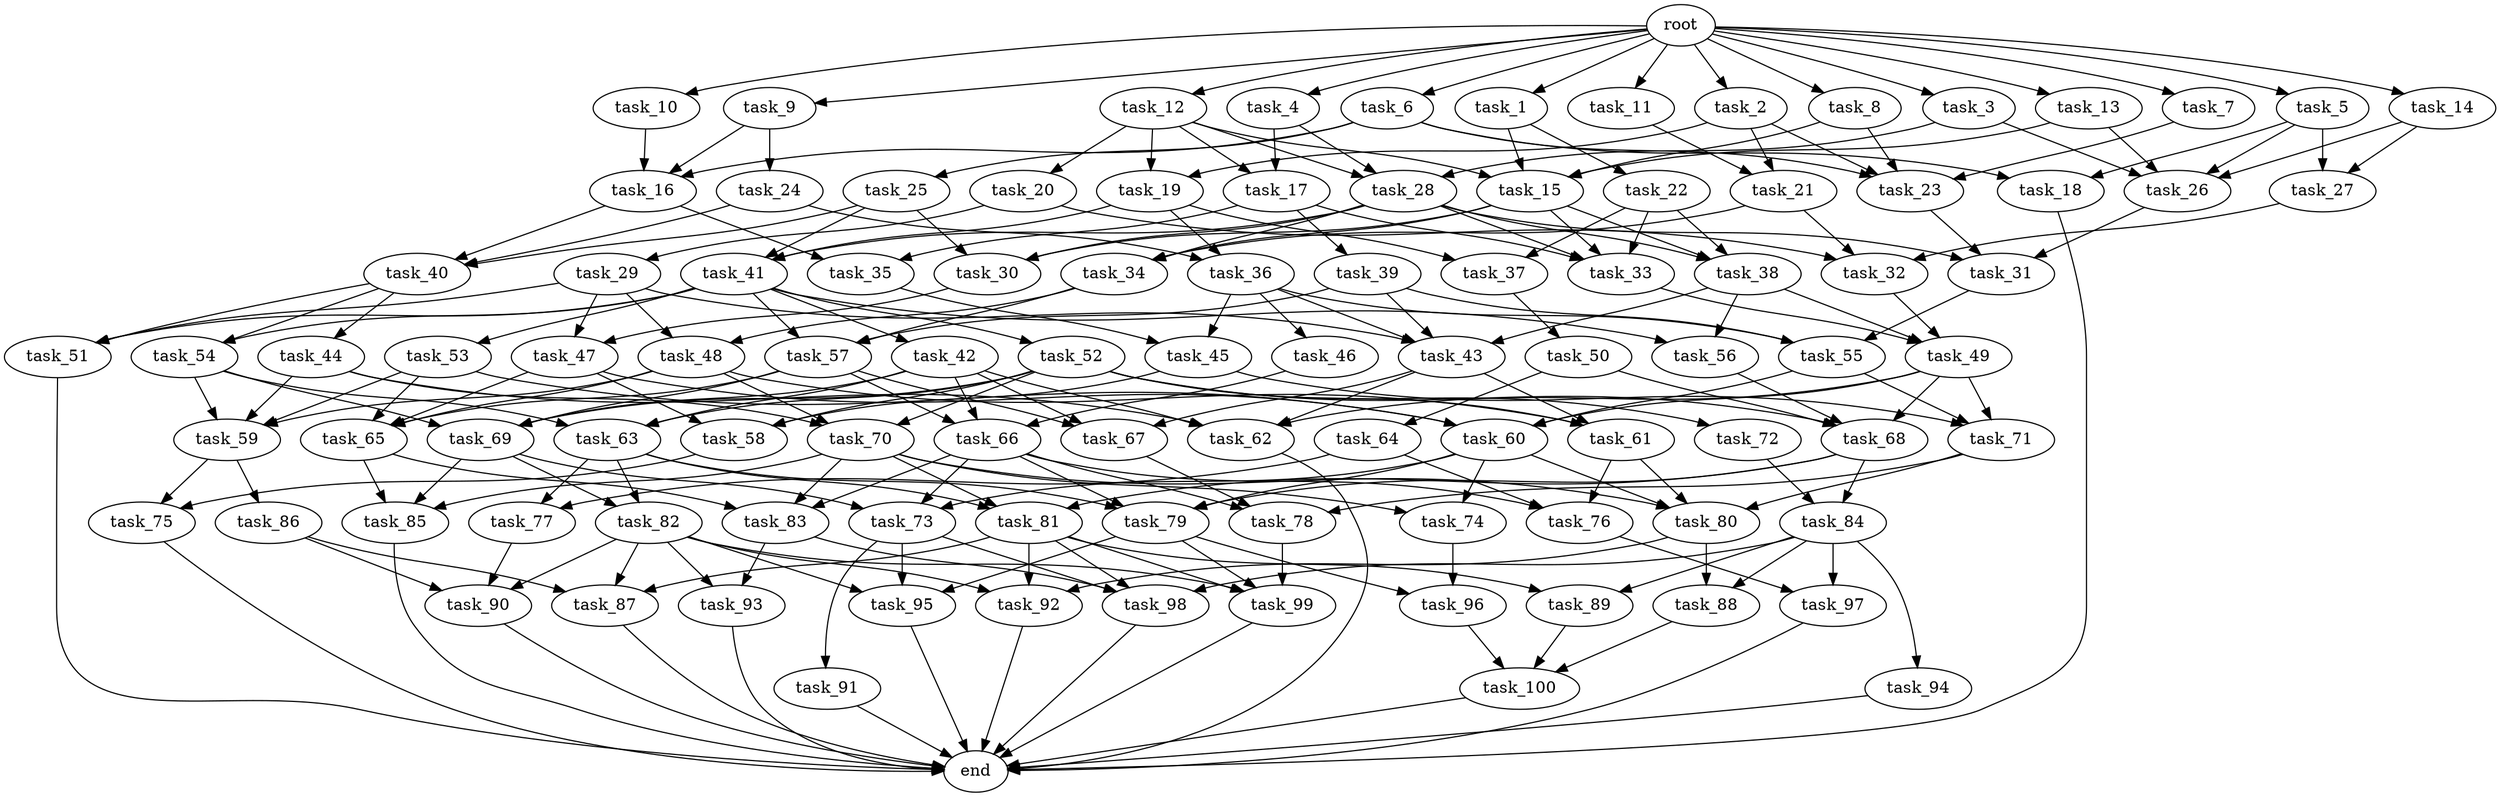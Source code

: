 digraph G {
  task_66 [size="9.861742e+08"];
  task_71 [size="5.617715e+08"];
  task_79 [size="1.818062e+07"];
  task_27 [size="3.142540e+09"];
  task_34 [size="1.174987e+09"];
  task_69 [size="1.042460e+09"];
  task_63 [size="2.736145e+09"];
  task_87 [size="2.251772e+09"];
  task_26 [size="3.171056e+09"];
  task_25 [size="8.999599e+08"];
  task_44 [size="5.435433e+08"];
  task_19 [size="1.222395e+09"];
  task_57 [size="1.448097e+08"];
  task_47 [size="1.193707e+09"];
  task_29 [size="1.278357e+09"];
  task_20 [size="1.049678e+09"];
  task_56 [size="1.748441e+09"];
  task_15 [size="4.086643e+09"];
  task_77 [size="2.586761e+09"];
  task_92 [size="2.835296e+09"];
  task_100 [size="1.081543e+09"];
  task_16 [size="1.694573e+09"];
  task_91 [size="1.974389e+09"];
  task_82 [size="4.771694e+09"];
  task_73 [size="3.156139e+09"];
  task_65 [size="7.462425e+08"];
  task_10 [size="2.668410e+08"];
  task_30 [size="2.207572e+09"];
  task_23 [size="3.086960e+09"];
  task_78 [size="2.661379e+09"];
  task_28 [size="4.823325e+09"];
  task_38 [size="2.709396e+09"];
  task_32 [size="2.259361e+08"];
  task_4 [size="4.357711e+08"];
  task_9 [size="2.362464e+09"];
  task_84 [size="3.388766e+09"];
  task_14 [size="2.417342e+09"];
  end [size="0.000000e+00"];
  task_83 [size="5.636183e+08"];
  task_90 [size="4.331914e+08"];
  task_59 [size="1.564898e+09"];
  task_12 [size="3.127020e+09"];
  task_46 [size="2.000149e+09"];
  task_36 [size="1.711596e+09"];
  task_40 [size="2.945938e+09"];
  task_62 [size="4.160460e+09"];
  task_45 [size="1.400066e+09"];
  task_53 [size="2.518037e+08"];
  task_24 [size="1.156788e+09"];
  task_33 [size="9.971346e+08"];
  task_89 [size="6.400153e+07"];
  task_94 [size="2.199825e+09"];
  task_41 [size="1.514105e+09"];
  task_72 [size="1.672898e+09"];
  task_18 [size="3.637411e+07"];
  task_64 [size="3.251352e+08"];
  task_54 [size="4.416826e+09"];
  task_95 [size="3.264701e+09"];
  task_70 [size="1.329483e+09"];
  task_11 [size="1.651817e+09"];
  task_43 [size="2.016343e+09"];
  task_88 [size="1.250411e+09"];
  task_96 [size="3.857362e+09"];
  task_6 [size="1.734747e+09"];
  task_42 [size="2.222788e+09"];
  task_17 [size="1.488916e+09"];
  task_22 [size="2.650828e+07"];
  task_93 [size="1.586004e+09"];
  task_98 [size="8.669062e+08"];
  task_97 [size="4.242525e+09"];
  task_58 [size="4.815823e+09"];
  task_67 [size="1.918747e+09"];
  root [size="0.000000e+00"];
  task_48 [size="1.759491e+09"];
  task_35 [size="4.245753e+08"];
  task_80 [size="1.204754e+09"];
  task_99 [size="3.583918e+09"];
  task_68 [size="1.195535e+09"];
  task_1 [size="2.954703e+09"];
  task_55 [size="1.258038e+09"];
  task_13 [size="4.179706e+07"];
  task_52 [size="2.430582e+09"];
  task_81 [size="3.154293e+09"];
  task_39 [size="2.065471e+09"];
  task_2 [size="1.642200e+09"];
  task_37 [size="2.535670e+09"];
  task_5 [size="1.024002e+09"];
  task_76 [size="3.316629e+09"];
  task_51 [size="4.131777e+09"];
  task_7 [size="1.232760e+08"];
  task_60 [size="4.743354e+08"];
  task_74 [size="4.794913e+09"];
  task_85 [size="3.841154e+09"];
  task_49 [size="9.849336e+08"];
  task_31 [size="2.778556e+09"];
  task_21 [size="1.853863e+09"];
  task_3 [size="2.743119e+09"];
  task_8 [size="1.121906e+09"];
  task_75 [size="4.325238e+09"];
  task_50 [size="4.072285e+09"];
  task_61 [size="4.321559e+09"];
  task_86 [size="9.227387e+08"];

  task_66 -> task_76 [size="6.574495e+07"];
  task_66 -> task_79 [size="6.574495e+07"];
  task_66 -> task_73 [size="6.574495e+07"];
  task_66 -> task_83 [size="6.574495e+07"];
  task_66 -> task_78 [size="6.574495e+07"];
  task_71 -> task_80 [size="3.745143e+07"];
  task_71 -> task_78 [size="3.745143e+07"];
  task_79 -> task_96 [size="9.090308e+05"];
  task_79 -> task_95 [size="9.090308e+05"];
  task_79 -> task_99 [size="9.090308e+05"];
  task_27 -> task_32 [size="3.142540e+08"];
  task_34 -> task_57 [size="7.833246e+07"];
  task_34 -> task_48 [size="7.833246e+07"];
  task_69 -> task_73 [size="5.212298e+07"];
  task_69 -> task_85 [size="5.212298e+07"];
  task_69 -> task_82 [size="5.212298e+07"];
  task_63 -> task_79 [size="1.824097e+08"];
  task_63 -> task_81 [size="1.824097e+08"];
  task_63 -> task_77 [size="1.824097e+08"];
  task_63 -> task_82 [size="1.824097e+08"];
  task_87 -> end [size="1.000000e-12"];
  task_26 -> task_31 [size="1.585528e+08"];
  task_25 -> task_40 [size="1.799920e+08"];
  task_25 -> task_30 [size="1.799920e+08"];
  task_25 -> task_41 [size="1.799920e+08"];
  task_44 -> task_59 [size="1.087087e+08"];
  task_44 -> task_70 [size="1.087087e+08"];
  task_44 -> task_62 [size="1.087087e+08"];
  task_19 -> task_36 [size="1.222395e+08"];
  task_19 -> task_37 [size="1.222395e+08"];
  task_19 -> task_41 [size="1.222395e+08"];
  task_57 -> task_66 [size="9.653978e+06"];
  task_57 -> task_65 [size="9.653978e+06"];
  task_57 -> task_67 [size="9.653978e+06"];
  task_57 -> task_69 [size="9.653978e+06"];
  task_47 -> task_58 [size="1.193707e+08"];
  task_47 -> task_60 [size="1.193707e+08"];
  task_47 -> task_65 [size="1.193707e+08"];
  task_29 -> task_47 [size="2.556714e+08"];
  task_29 -> task_51 [size="2.556714e+08"];
  task_29 -> task_43 [size="2.556714e+08"];
  task_29 -> task_48 [size="2.556714e+08"];
  task_20 -> task_32 [size="2.099356e+08"];
  task_20 -> task_29 [size="2.099356e+08"];
  task_56 -> task_68 [size="1.748441e+08"];
  task_15 -> task_34 [size="2.043321e+08"];
  task_15 -> task_38 [size="2.043321e+08"];
  task_15 -> task_30 [size="2.043321e+08"];
  task_15 -> task_33 [size="2.043321e+08"];
  task_77 -> task_90 [size="2.586761e+08"];
  task_92 -> end [size="1.000000e-12"];
  task_100 -> end [size="1.000000e-12"];
  task_16 -> task_40 [size="1.129715e+08"];
  task_16 -> task_35 [size="1.129715e+08"];
  task_91 -> end [size="1.000000e-12"];
  task_82 -> task_92 [size="4.771694e+08"];
  task_82 -> task_95 [size="4.771694e+08"];
  task_82 -> task_87 [size="4.771694e+08"];
  task_82 -> task_99 [size="4.771694e+08"];
  task_82 -> task_90 [size="4.771694e+08"];
  task_82 -> task_93 [size="4.771694e+08"];
  task_73 -> task_95 [size="2.104093e+08"];
  task_73 -> task_91 [size="2.104093e+08"];
  task_73 -> task_98 [size="2.104093e+08"];
  task_65 -> task_83 [size="3.731212e+07"];
  task_65 -> task_85 [size="3.731212e+07"];
  task_10 -> task_16 [size="5.336819e+07"];
  task_30 -> task_47 [size="1.471715e+08"];
  task_23 -> task_31 [size="1.543480e+08"];
  task_78 -> task_99 [size="1.774253e+08"];
  task_28 -> task_31 [size="3.215550e+08"];
  task_28 -> task_30 [size="3.215550e+08"];
  task_28 -> task_34 [size="3.215550e+08"];
  task_28 -> task_38 [size="3.215550e+08"];
  task_28 -> task_33 [size="3.215550e+08"];
  task_28 -> task_41 [size="3.215550e+08"];
  task_38 -> task_49 [size="1.806264e+08"];
  task_38 -> task_56 [size="1.806264e+08"];
  task_38 -> task_43 [size="1.806264e+08"];
  task_32 -> task_49 [size="1.506240e+07"];
  task_4 -> task_17 [size="8.715422e+07"];
  task_4 -> task_28 [size="8.715422e+07"];
  task_9 -> task_16 [size="4.724928e+08"];
  task_9 -> task_24 [size="4.724928e+08"];
  task_84 -> task_88 [size="3.388766e+08"];
  task_84 -> task_94 [size="3.388766e+08"];
  task_84 -> task_89 [size="3.388766e+08"];
  task_84 -> task_97 [size="3.388766e+08"];
  task_84 -> task_98 [size="3.388766e+08"];
  task_14 -> task_27 [size="4.834684e+08"];
  task_14 -> task_26 [size="4.834684e+08"];
  task_83 -> task_93 [size="3.757455e+07"];
  task_83 -> task_98 [size="3.757455e+07"];
  task_90 -> end [size="1.000000e-12"];
  task_59 -> task_75 [size="7.824490e+07"];
  task_59 -> task_86 [size="7.824490e+07"];
  task_12 -> task_19 [size="6.254041e+08"];
  task_12 -> task_17 [size="6.254041e+08"];
  task_12 -> task_20 [size="6.254041e+08"];
  task_12 -> task_15 [size="6.254041e+08"];
  task_12 -> task_28 [size="6.254041e+08"];
  task_46 -> task_66 [size="4.000299e+08"];
  task_36 -> task_46 [size="1.711596e+08"];
  task_36 -> task_55 [size="1.711596e+08"];
  task_36 -> task_43 [size="1.711596e+08"];
  task_36 -> task_45 [size="1.711596e+08"];
  task_40 -> task_54 [size="1.963958e+08"];
  task_40 -> task_51 [size="1.963958e+08"];
  task_40 -> task_44 [size="1.963958e+08"];
  task_62 -> end [size="1.000000e-12"];
  task_45 -> task_58 [size="1.400066e+08"];
  task_45 -> task_71 [size="1.400066e+08"];
  task_53 -> task_60 [size="5.036075e+07"];
  task_53 -> task_59 [size="5.036075e+07"];
  task_53 -> task_65 [size="5.036075e+07"];
  task_24 -> task_36 [size="2.313576e+08"];
  task_24 -> task_40 [size="2.313576e+08"];
  task_33 -> task_49 [size="4.985673e+07"];
  task_89 -> task_100 [size="6.400153e+06"];
  task_94 -> end [size="1.000000e-12"];
  task_41 -> task_57 [size="1.009403e+08"];
  task_41 -> task_51 [size="1.009403e+08"];
  task_41 -> task_42 [size="1.009403e+08"];
  task_41 -> task_54 [size="1.009403e+08"];
  task_41 -> task_53 [size="1.009403e+08"];
  task_41 -> task_56 [size="1.009403e+08"];
  task_41 -> task_52 [size="1.009403e+08"];
  task_72 -> task_84 [size="3.345796e+08"];
  task_18 -> end [size="1.000000e-12"];
  task_64 -> task_76 [size="6.502703e+07"];
  task_64 -> task_77 [size="6.502703e+07"];
  task_54 -> task_63 [size="4.416826e+08"];
  task_54 -> task_59 [size="4.416826e+08"];
  task_54 -> task_69 [size="4.416826e+08"];
  task_95 -> end [size="1.000000e-12"];
  task_70 -> task_74 [size="8.863217e+07"];
  task_70 -> task_81 [size="8.863217e+07"];
  task_70 -> task_83 [size="8.863217e+07"];
  task_70 -> task_80 [size="8.863217e+07"];
  task_70 -> task_85 [size="8.863217e+07"];
  task_11 -> task_21 [size="3.303635e+08"];
  task_43 -> task_62 [size="1.008172e+08"];
  task_43 -> task_67 [size="1.008172e+08"];
  task_43 -> task_61 [size="1.008172e+08"];
  task_88 -> task_100 [size="1.250411e+08"];
  task_96 -> task_100 [size="3.857362e+08"];
  task_6 -> task_18 [size="3.469495e+08"];
  task_6 -> task_16 [size="3.469495e+08"];
  task_6 -> task_25 [size="3.469495e+08"];
  task_6 -> task_23 [size="3.469495e+08"];
  task_42 -> task_63 [size="4.445575e+08"];
  task_42 -> task_62 [size="4.445575e+08"];
  task_42 -> task_66 [size="4.445575e+08"];
  task_42 -> task_67 [size="4.445575e+08"];
  task_42 -> task_69 [size="4.445575e+08"];
  task_17 -> task_35 [size="1.488916e+08"];
  task_17 -> task_33 [size="1.488916e+08"];
  task_17 -> task_39 [size="1.488916e+08"];
  task_22 -> task_37 [size="5.301657e+06"];
  task_22 -> task_38 [size="5.301657e+06"];
  task_22 -> task_33 [size="5.301657e+06"];
  task_93 -> end [size="1.000000e-12"];
  task_98 -> end [size="1.000000e-12"];
  task_97 -> end [size="1.000000e-12"];
  task_58 -> task_75 [size="3.210549e+08"];
  task_67 -> task_78 [size="1.279165e+08"];
  root -> task_4 [size="1.000000e-12"];
  root -> task_1 [size="1.000000e-12"];
  root -> task_7 [size="1.000000e-12"];
  root -> task_13 [size="1.000000e-12"];
  root -> task_8 [size="1.000000e-12"];
  root -> task_11 [size="1.000000e-12"];
  root -> task_2 [size="1.000000e-12"];
  root -> task_9 [size="1.000000e-12"];
  root -> task_6 [size="1.000000e-12"];
  root -> task_14 [size="1.000000e-12"];
  root -> task_5 [size="1.000000e-12"];
  root -> task_12 [size="1.000000e-12"];
  root -> task_3 [size="1.000000e-12"];
  root -> task_10 [size="1.000000e-12"];
  task_48 -> task_59 [size="1.759491e+08"];
  task_48 -> task_70 [size="1.759491e+08"];
  task_48 -> task_65 [size="1.759491e+08"];
  task_48 -> task_61 [size="1.759491e+08"];
  task_35 -> task_45 [size="4.245753e+07"];
  task_80 -> task_88 [size="6.023772e+07"];
  task_80 -> task_92 [size="6.023772e+07"];
  task_99 -> end [size="1.000000e-12"];
  task_68 -> task_79 [size="5.977677e+07"];
  task_68 -> task_81 [size="5.977677e+07"];
  task_68 -> task_84 [size="5.977677e+07"];
  task_1 -> task_22 [size="5.909407e+08"];
  task_1 -> task_15 [size="5.909407e+08"];
  task_55 -> task_60 [size="8.386919e+07"];
  task_55 -> task_71 [size="8.386919e+07"];
  task_13 -> task_26 [size="8.359412e+06"];
  task_13 -> task_15 [size="8.359412e+06"];
  task_52 -> task_58 [size="4.861163e+08"];
  task_52 -> task_68 [size="4.861163e+08"];
  task_52 -> task_69 [size="4.861163e+08"];
  task_52 -> task_63 [size="4.861163e+08"];
  task_52 -> task_70 [size="4.861163e+08"];
  task_52 -> task_72 [size="4.861163e+08"];
  task_52 -> task_61 [size="4.861163e+08"];
  task_81 -> task_87 [size="2.102862e+08"];
  task_81 -> task_89 [size="2.102862e+08"];
  task_81 -> task_99 [size="2.102862e+08"];
  task_81 -> task_98 [size="2.102862e+08"];
  task_81 -> task_92 [size="2.102862e+08"];
  task_39 -> task_57 [size="4.130943e+08"];
  task_39 -> task_55 [size="4.130943e+08"];
  task_39 -> task_43 [size="4.130943e+08"];
  task_2 -> task_19 [size="3.284400e+08"];
  task_2 -> task_21 [size="3.284400e+08"];
  task_2 -> task_23 [size="3.284400e+08"];
  task_37 -> task_50 [size="2.535670e+08"];
  task_5 -> task_27 [size="2.048005e+08"];
  task_5 -> task_26 [size="2.048005e+08"];
  task_5 -> task_18 [size="2.048005e+08"];
  task_76 -> task_97 [size="2.211086e+08"];
  task_51 -> end [size="1.000000e-12"];
  task_7 -> task_23 [size="2.465521e+07"];
  task_60 -> task_79 [size="2.371677e+07"];
  task_60 -> task_74 [size="2.371677e+07"];
  task_60 -> task_73 [size="2.371677e+07"];
  task_60 -> task_80 [size="2.371677e+07"];
  task_74 -> task_96 [size="4.794913e+08"];
  task_85 -> end [size="1.000000e-12"];
  task_49 -> task_68 [size="6.566224e+07"];
  task_49 -> task_60 [size="6.566224e+07"];
  task_49 -> task_62 [size="6.566224e+07"];
  task_49 -> task_71 [size="6.566224e+07"];
  task_31 -> task_55 [size="1.852370e+08"];
  task_21 -> task_34 [size="1.853863e+08"];
  task_21 -> task_32 [size="1.853863e+08"];
  task_3 -> task_28 [size="5.486238e+08"];
  task_3 -> task_26 [size="5.486238e+08"];
  task_8 -> task_15 [size="2.243813e+08"];
  task_8 -> task_23 [size="2.243813e+08"];
  task_75 -> end [size="1.000000e-12"];
  task_50 -> task_68 [size="8.144570e+08"];
  task_50 -> task_64 [size="8.144570e+08"];
  task_61 -> task_76 [size="2.881040e+08"];
  task_61 -> task_80 [size="2.881040e+08"];
  task_86 -> task_87 [size="1.845477e+08"];
  task_86 -> task_90 [size="1.845477e+08"];
}
